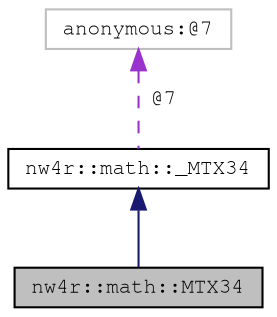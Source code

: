 digraph "nw4r::math::MTX34"
{
 // LATEX_PDF_SIZE
  edge [fontname="FreeMono",fontsize="10",labelfontname="FreeMono",labelfontsize="10"];
  node [fontname="FreeMono",fontsize="10",shape=record];
  Node1 [label="nw4r::math::MTX34",height=0.2,width=0.4,color="black", fillcolor="grey75", style="filled", fontcolor="black",tooltip=" "];
  Node2 -> Node1 [dir="back",color="midnightblue",fontsize="10",style="solid",fontname="FreeMono"];
  Node2 [label="nw4r::math::_MTX34",height=0.2,width=0.4,color="black", fillcolor="white", style="filled",URL="$structnw4r_1_1math_1_1___m_t_x34.html",tooltip=" "];
  Node3 -> Node2 [dir="back",color="darkorchid3",fontsize="10",style="dashed",label=" @7" ,fontname="FreeMono"];
  Node3 [label="anonymous:@7",height=0.2,width=0.4,color="grey75", fillcolor="white", style="filled",tooltip=" "];
}
